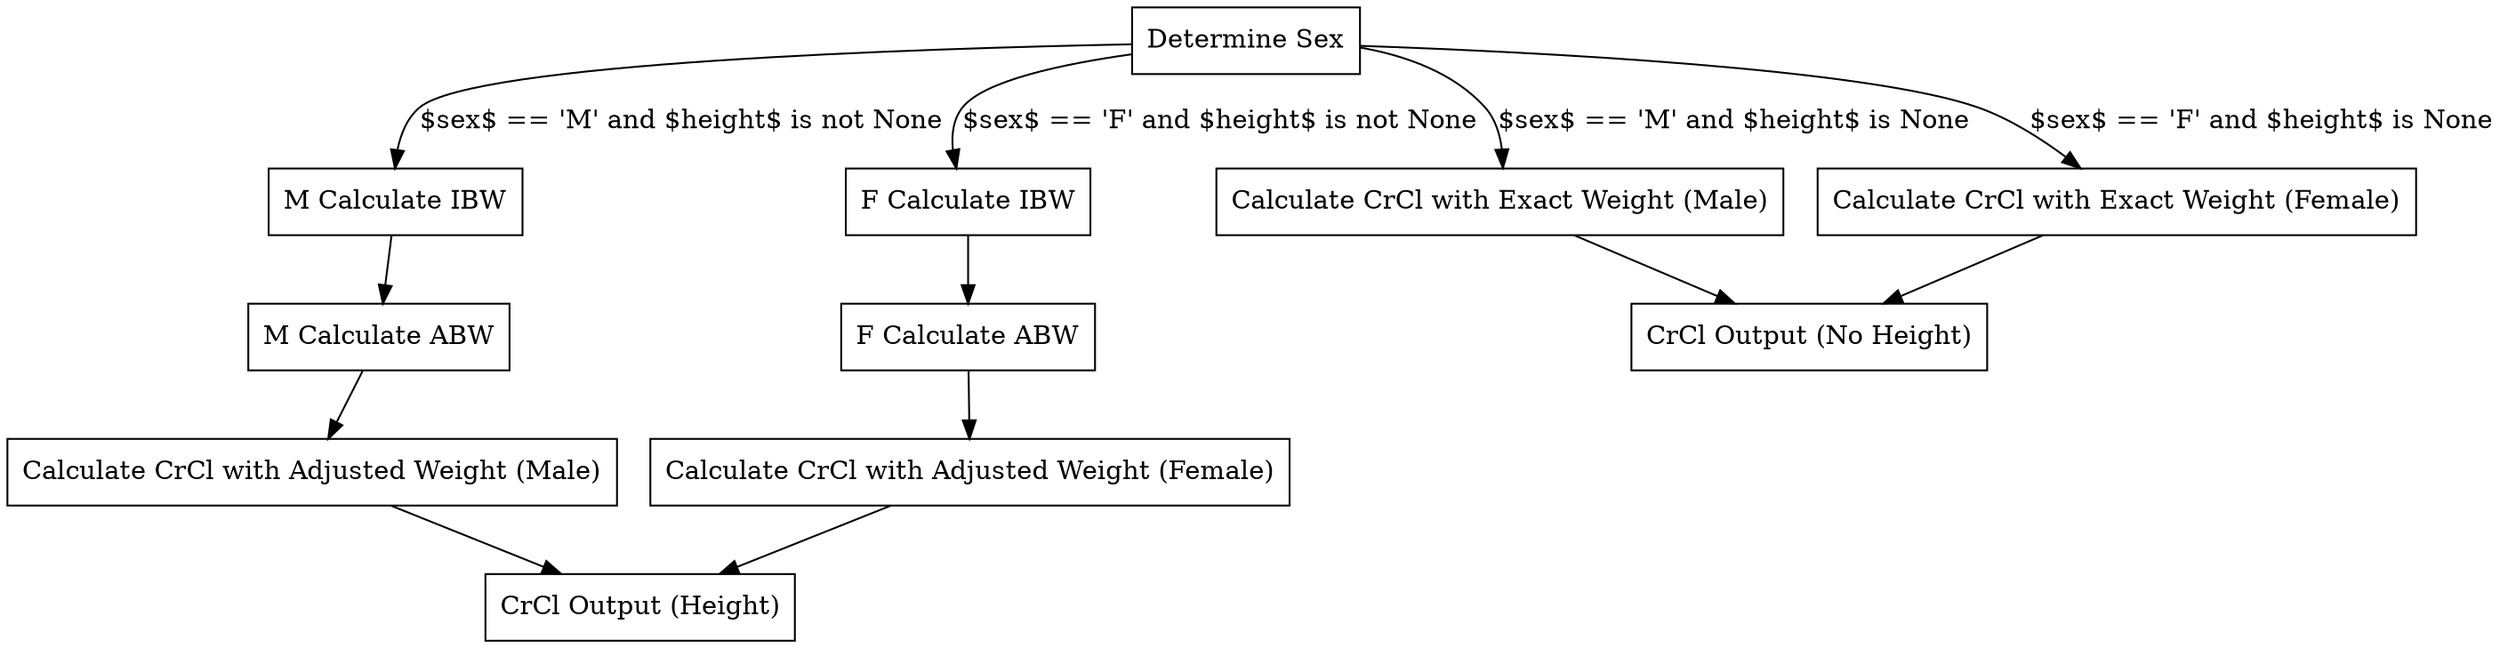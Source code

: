 digraph G {
    node [shape=box];
    rankdir=TB;

    determine_sex [label="Determine Sex"];
    M_calculate_IBW [label="M Calculate IBW"];
    F_calculate_IBW [label="F Calculate IBW"];
    F_calculate_ABW [label="F Calculate ABW"];
    M_calculate_ABW [label="M Calculate ABW"];
    calculate_CrCl_with_exact_weight_male [label="Calculate CrCl with Exact Weight (Male)"];
    calculate_CrCl_with_exact_weight_female [label="Calculate CrCl with Exact Weight (Female)"];
    calculate_CrCl_with_adjusted_weight_male [label="Calculate CrCl with Adjusted Weight (Male)"];
    calculate_CrCl_with_adjusted_weight_female [label="Calculate CrCl with Adjusted Weight (Female)"];
    CrCl_output_height [label="CrCl Output (Height)"];
    CrCl_output_no_height [label="CrCl Output (No Height)"];

    determine_sex -> calculate_CrCl_with_exact_weight_male [label="$sex$ == 'M' and $height$ is None"];
    determine_sex -> calculate_CrCl_with_exact_weight_female [label="$sex$ == 'F' and $height$ is None"];
    determine_sex -> F_calculate_IBW [label="$sex$ == 'F' and $height$ is not None"];
    determine_sex -> M_calculate_IBW [label="$sex$ == 'M' and $height$ is not None"];

    M_calculate_IBW -> M_calculate_ABW;
    F_calculate_IBW -> F_calculate_ABW;
    M_calculate_ABW -> calculate_CrCl_with_adjusted_weight_male;
    F_calculate_ABW -> calculate_CrCl_with_adjusted_weight_female;

    calculate_CrCl_with_exact_weight_male -> CrCl_output_no_height;
    calculate_CrCl_with_exact_weight_female -> CrCl_output_no_height;
    calculate_CrCl_with_adjusted_weight_male -> CrCl_output_height;
    calculate_CrCl_with_adjusted_weight_female -> CrCl_output_height;
}
